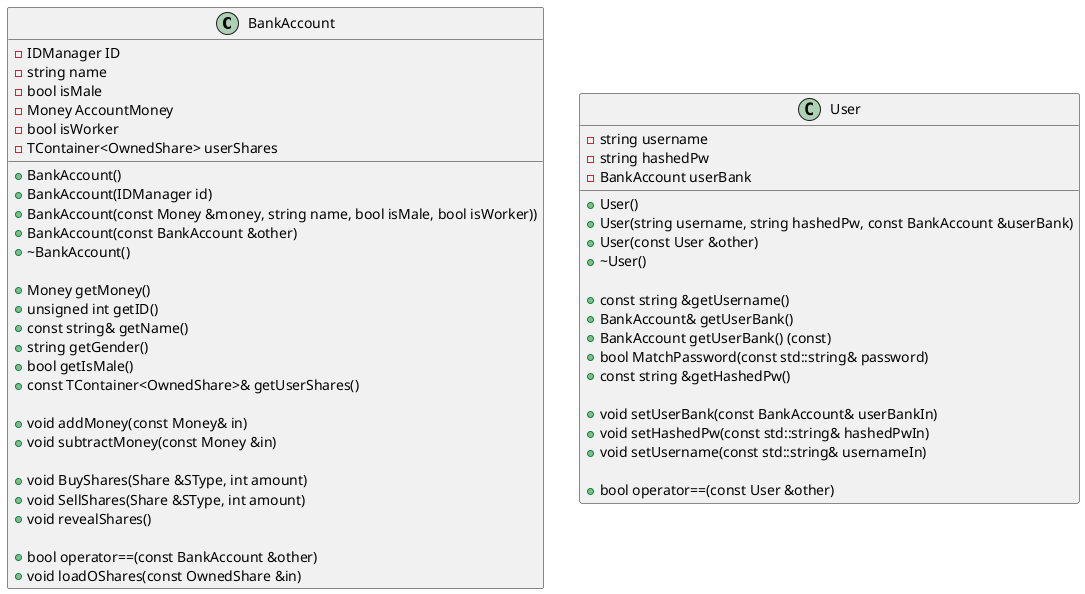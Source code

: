 @startuml

class BankAccount
class User

class BankAccount {
    -IDManager ID
    -string name
    -bool isMale
    -Money AccountMoney
    -bool isWorker
    -TContainer<OwnedShare> userShares

    +BankAccount()
    +BankAccount(IDManager id)
    +BankAccount(const Money &money, string name, bool isMale, bool isWorker))
    +BankAccount(const BankAccount &other)
    +~BankAccount()

    +Money getMoney()
    +unsigned int getID()
    +const string& getName()
    +string getGender()
    +bool getIsMale()
    +const TContainer<OwnedShare>& getUserShares()

    +void addMoney(const Money& in)
    +void subtractMoney(const Money &in)

    +void BuyShares(Share &SType, int amount)
    +void SellShares(Share &SType, int amount)
    +void revealShares()

    +bool operator==(const BankAccount &other)
    +void loadOShares(const OwnedShare &in)
}

class User{
    -string username
    -string hashedPw
    -BankAccount userBank

    +User()
    +User(string username, string hashedPw, const BankAccount &userBank)
    +User(const User &other)
    +~User()

    +const string &getUsername()
    +BankAccount& getUserBank()
    +BankAccount getUserBank() (const)
    +bool MatchPassword(const std::string& password)
    +const string &getHashedPw()

    +void setUserBank(const BankAccount& userBankIn)
    +void setHashedPw(const std::string& hashedPwIn)
    +void setUsername(const std::string& usernameIn)

    +bool operator==(const User &other)
}


@enduml